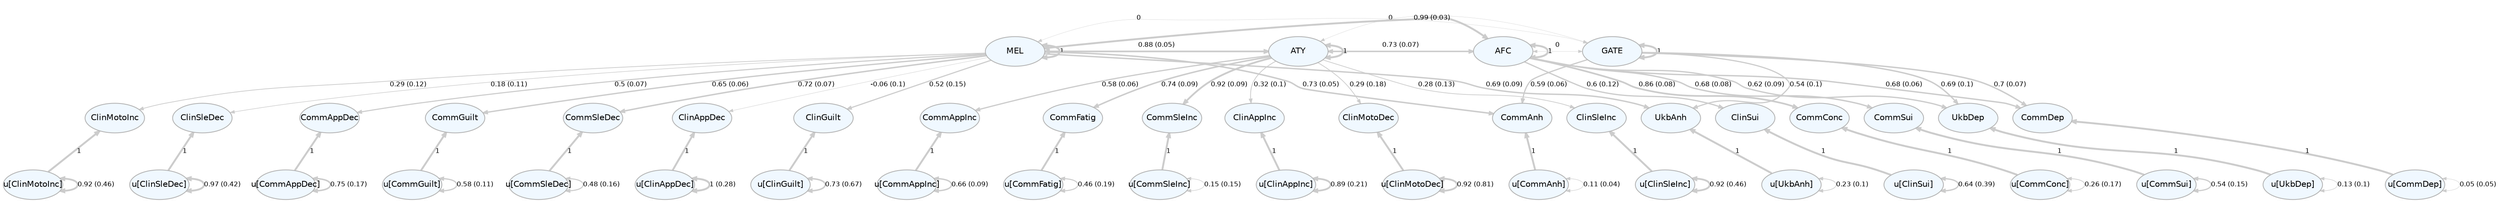 digraph {

graph [layout = "dot",
       rankdir = "TB",
       outputorder = "edgesfirst",
       bgcolor = "white"]

node [fontname = "Helvetica",
      fontsize = "10",
      shape = "circle",
      fixedsize = "true",
      width = "0.5",
      style = "filled",
      fillcolor = "aliceblue",
      color = "gray70",
      fontcolor = "gray50"]

edge [fontname = "Helvetica",
     fontsize = "8",
     len = "1.5",
     color = "gray80",
     arrowsize = "0.5"]

rankdir = TB;
{rank=min; 1; 2; 3; 4;}
{rank=same; 25; 26; 27; 28; 29; 30; 31; 32; 33; 34; 35; 36; 37; 38; 39; 40; 41; 42; 43; 44;}
{rank=max; 5; 6; 7; 8; 9; 10; 11; 12; 13; 14; 15; 16; 17; 18; 19; 20; 21; 22; 23; 24;}

  "1" [label = "AFC", shape = "oval", width = "1", fontcolor = "black"] 
  "2" [label = "ATY", shape = "oval", width = "1", fontcolor = "black"] 
  "3" [label = "GATE", shape = "oval", width = "1", fontcolor = "black"] 
  "4" [label = "MEL", shape = "oval", width = "1", fontcolor = "black"] 
  "5" [label = "u[ClinAppDec]", shape = "oval", width = "1", fontcolor = "black"] 
  "6" [label = "u[ClinAppInc]", shape = "oval", width = "1", fontcolor = "black"] 
  "7" [label = "u[ClinGuilt]", shape = "oval", width = "1", fontcolor = "black"] 
  "8" [label = "u[ClinMotoDec]", shape = "oval", width = "1", fontcolor = "black"] 
  "9" [label = "u[ClinMotoInc]", shape = "oval", width = "1", fontcolor = "black"] 
  "10" [label = "u[ClinSleDec]", shape = "oval", width = "1", fontcolor = "black"] 
  "11" [label = "u[ClinSleInc]", shape = "oval", width = "1", fontcolor = "black"] 
  "12" [label = "u[ClinSui]", shape = "oval", width = "1", fontcolor = "black"] 
  "13" [label = "u[CommAnh]", shape = "oval", width = "1", fontcolor = "black"] 
  "14" [label = "u[CommAppDec]", shape = "oval", width = "1", fontcolor = "black"] 
  "15" [label = "u[CommAppInc]", shape = "oval", width = "1", fontcolor = "black"] 
  "16" [label = "u[CommConc]", shape = "oval", width = "1", fontcolor = "black"] 
  "17" [label = "u[CommDep]", shape = "oval", width = "1", fontcolor = "black"] 
  "18" [label = "u[CommFatig]", shape = "oval", width = "1", fontcolor = "black"] 
  "19" [label = "u[CommGuilt]", shape = "oval", width = "1", fontcolor = "black"] 
  "20" [label = "u[CommSleDec]", shape = "oval", width = "1", fontcolor = "black"] 
  "21" [label = "u[CommSleInc]", shape = "oval", width = "1", fontcolor = "black"] 
  "22" [label = "u[CommSui]", shape = "oval", width = "1", fontcolor = "black"] 
  "23" [label = "u[UkbAnh]", shape = "oval", width = "1", fontcolor = "black"] 
  "24" [label = "u[UkbDep]", shape = "oval", width = "1", fontcolor = "black"] 
  "25" [label = "ClinSui", shape = "oval", width = "1", fontcolor = "black"] 
  "26" [label = "CommConc", shape = "oval", width = "1", fontcolor = "black"] 
  "27" [label = "CommDep", shape = "oval", width = "1", fontcolor = "black"] 
  "28" [label = "CommSui", shape = "oval", width = "1", fontcolor = "black"] 
  "29" [label = "UkbDep", shape = "oval", width = "1", fontcolor = "black"] 
  "30" [label = "ClinAppInc", shape = "oval", width = "1", fontcolor = "black"] 
  "31" [label = "ClinMotoDec", shape = "oval", width = "1", fontcolor = "black"] 
  "32" [label = "ClinSleInc", shape = "oval", width = "1", fontcolor = "black"] 
  "33" [label = "CommAppInc", shape = "oval", width = "1", fontcolor = "black"] 
  "34" [label = "CommFatig", shape = "oval", width = "1", fontcolor = "black"] 
  "35" [label = "CommSleInc", shape = "oval", width = "1", fontcolor = "black"] 
  "36" [label = "CommAnh", shape = "oval", width = "1", fontcolor = "black"] 
  "37" [label = "UkbAnh", shape = "oval", width = "1", fontcolor = "black"] 
  "38" [label = "ClinAppDec", shape = "oval", width = "1", fontcolor = "black"] 
  "39" [label = "ClinGuilt", shape = "oval", width = "1", fontcolor = "black"] 
  "40" [label = "ClinMotoInc", shape = "oval", width = "1", fontcolor = "black"] 
  "41" [label = "ClinSleDec", shape = "oval", width = "1", fontcolor = "black"] 
  "42" [label = "CommAppDec", shape = "oval", width = "1", fontcolor = "black"] 
  "43" [label = "CommGuilt", shape = "oval", width = "1", fontcolor = "black"] 
  "44" [label = "CommSleDec", shape = "oval", width = "1", fontcolor = "black"] 
"1"->"1" [label = "1", penwidth = "2.3", dir = "both"] 
"1"->"25" [label = "0.6 (0.12)", penwidth = "1.49480122118956", dir = "forward"] 
"1"->"26" [label = "0.86 (0.08)", penwidth = "2.01706572627955", dir = "forward"] 
"1"->"27" [label = "0.68 (0.06)", penwidth = "1.65403064670341", dir = "forward"] 
"1"->"28" [label = "0.68 (0.08)", penwidth = "1.65478180610649", dir = "forward"] 
"1"->"3" [label = "0", penwidth = "0.3", dir = "both"] 
"1"->"29" [label = "0.62 (0.09)", penwidth = "1.54817561877252", dir = "forward"] 
"2"->"1" [label = "0.73 (0.07)", penwidth = "1.76850646700824", dir = "both"] 
"2"->"2" [label = "1", penwidth = "2.3", dir = "both"] 
"2"->"30" [label = "0.32 (0.1)", penwidth = "0.949301560316074", dir = "forward"] 
"2"->"31" [label = "0.29 (0.18)", penwidth = "0.881756445456866", dir = "forward"] 
"2"->"32" [label = "0.28 (0.13)", penwidth = "0.854885290698896", dir = "forward"] 
"2"->"33" [label = "0.58 (0.06)", penwidth = "1.46851067676517", dir = "forward"] 
"2"->"34" [label = "0.74 (0.09)", penwidth = "1.77479285557551", dir = "forward"] 
"2"->"35" [label = "0.92 (0.09)", penwidth = "2.14892990108041", dir = "forward"] 
"2"->"3" [label = "0", penwidth = "0.3", dir = "both"] 
"3"->"36" [label = "0.59 (0.06)", penwidth = "1.48017230575014", dir = "forward"] 
"3"->"27" [label = "0.7 (0.07)", penwidth = "1.70029095170543", dir = "forward"] 
"3"->"3" [label = "1", penwidth = "2.3", dir = "both"] 
"3"->"37" [label = "0.54 (0.1)", penwidth = "1.38646447525627", dir = "forward"] 
"3"->"29" [label = "0.69 (0.1)", penwidth = "1.68205641231103", dir = "forward"] 
"4"->"1" [label = "0.99 (0.03)", penwidth = "2.27999808051212", dir = "both"] 
"4"->"2" [label = "0.88 (0.05)", penwidth = "2.06666494817762", dir = "both"] 
"4"->"38" [label = "-0.06 (0.1)", penwidth = "0.42865316239811", dir = "forward"] 
"4"->"39" [label = "0.52 (0.15)", penwidth = "1.33874855511354", dir = "forward"] 
"4"->"40" [label = "0.29 (0.12)", penwidth = "0.874797565411559", dir = "forward"] 
"4"->"41" [label = "0.18 (0.11)", penwidth = "0.660720250365606", dir = "forward"] 
"4"->"36" [label = "0.73 (0.05)", penwidth = "1.76716224087639", dir = "forward"] 
"4"->"42" [label = "0.5 (0.07)", penwidth = "1.29300432241668", dir = "forward"] 
"4"->"43" [label = "0.65 (0.06)", penwidth = "1.59329492930117", dir = "forward"] 
"4"->"44" [label = "0.72 (0.07)", penwidth = "1.74470582091476", dir = "forward"] 
"4"->"3" [label = "0", penwidth = "0.3", dir = "both"] 
"4"->"4" [label = "1", penwidth = "2.3", dir = "both"] 
"4"->"37" [label = "0.69 (0.09)", penwidth = "1.67787103476806", dir = "forward"] 
"5"->"38" [label = "1", penwidth = "2.3", dir = "forward"] 
"5"->"5" [label = "1 (0.28)", penwidth = "2.29172401072114", dir = "both"] 
"6"->"30" [label = "1", penwidth = "2.3", dir = "forward"] 
"6"->"6" [label = "0.89 (0.21)", penwidth = "2.08920372318489", dir = "both"] 
"7"->"39" [label = "1", penwidth = "2.3", dir = "forward"] 
"7"->"7" [label = "0.73 (0.67)", penwidth = "1.76030429454884", dir = "both"] 
"8"->"31" [label = "1", penwidth = "2.3", dir = "forward"] 
"8"->"8" [label = "0.92 (0.81)", penwidth = "2.13077335738154", dir = "both"] 
"9"->"40" [label = "1", penwidth = "2.3", dir = "forward"] 
"9"->"9" [label = "0.92 (0.46)", penwidth = "2.13477387423598", dir = "both"] 
"10"->"41" [label = "1", penwidth = "2.3", dir = "forward"] 
"10"->"10" [label = "0.97 (0.42)", penwidth = "2.23493180829132", dir = "both"] 
"11"->"32" [label = "1", penwidth = "2.3", dir = "forward"] 
"11"->"11" [label = "0.92 (0.46)", penwidth = "2.14605209533158", dir = "both"] 
"12"->"25" [label = "1", penwidth = "2.3", dir = "forward"] 
"12"->"12" [label = "0.64 (0.39)", penwidth = "1.58615536116694", dir = "both"] 
"13"->"36" [label = "1", penwidth = "2.3", dir = "forward"] 
"13"->"13" [label = "0.11 (0.04)", penwidth = "0.527313328748667", dir = "both"] 
"14"->"42" [label = "1", penwidth = "2.3", dir = "forward"] 
"14"->"14" [label = "0.75 (0.17)", penwidth = "1.80696897404686", dir = "both"] 
"15"->"33" [label = "1", penwidth = "2.3", dir = "forward"] 
"15"->"15" [label = "0.66 (0.09)", penwidth = "1.61729094008392", dir = "both"] 
"16"->"26" [label = "1", penwidth = "2.3", dir = "forward"] 
"16"->"16" [label = "0.26 (0.17)", penwidth = "0.825831928016751", dir = "both"] 
"17"->"27" [label = "1", penwidth = "2.3", dir = "forward"] 
"17"->"17" [label = "0.05 (0.05)", penwidth = "0.40289258163015", dir = "both"] 
"18"->"34" [label = "1", penwidth = "2.3", dir = "forward"] 
"18"->"18" [label = "0.46 (0.19)", penwidth = "1.21249341135658", dir = "both"] 
"19"->"43" [label = "1", penwidth = "2.3", dir = "forward"] 
"19"->"19" [label = "0.58 (0.11)", penwidth = "1.46369337111265", dir = "both"] 
"20"->"44" [label = "1", penwidth = "2.3", dir = "forward"] 
"20"->"20" [label = "0.48 (0.16)", penwidth = "1.25640471910011", dir = "both"] 
"21"->"35" [label = "1", penwidth = "2.3", dir = "forward"] 
"21"->"21" [label = "0.15 (0.15)", penwidth = "0.590729758864804", dir = "both"] 
"22"->"28" [label = "1", penwidth = "2.3", dir = "forward"] 
"22"->"22" [label = "0.54 (0.15)", penwidth = "1.38227700655775", dir = "both"] 
"23"->"37" [label = "1", penwidth = "2.3", dir = "forward"] 
"23"->"23" [label = "0.23 (0.1)", penwidth = "0.760531933936678", dir = "both"] 
"24"->"29" [label = "1", penwidth = "2.3", dir = "forward"] 
"24"->"24" [label = "0.13 (0.1)", penwidth = "0.5659883705396", dir = "both"] 
}